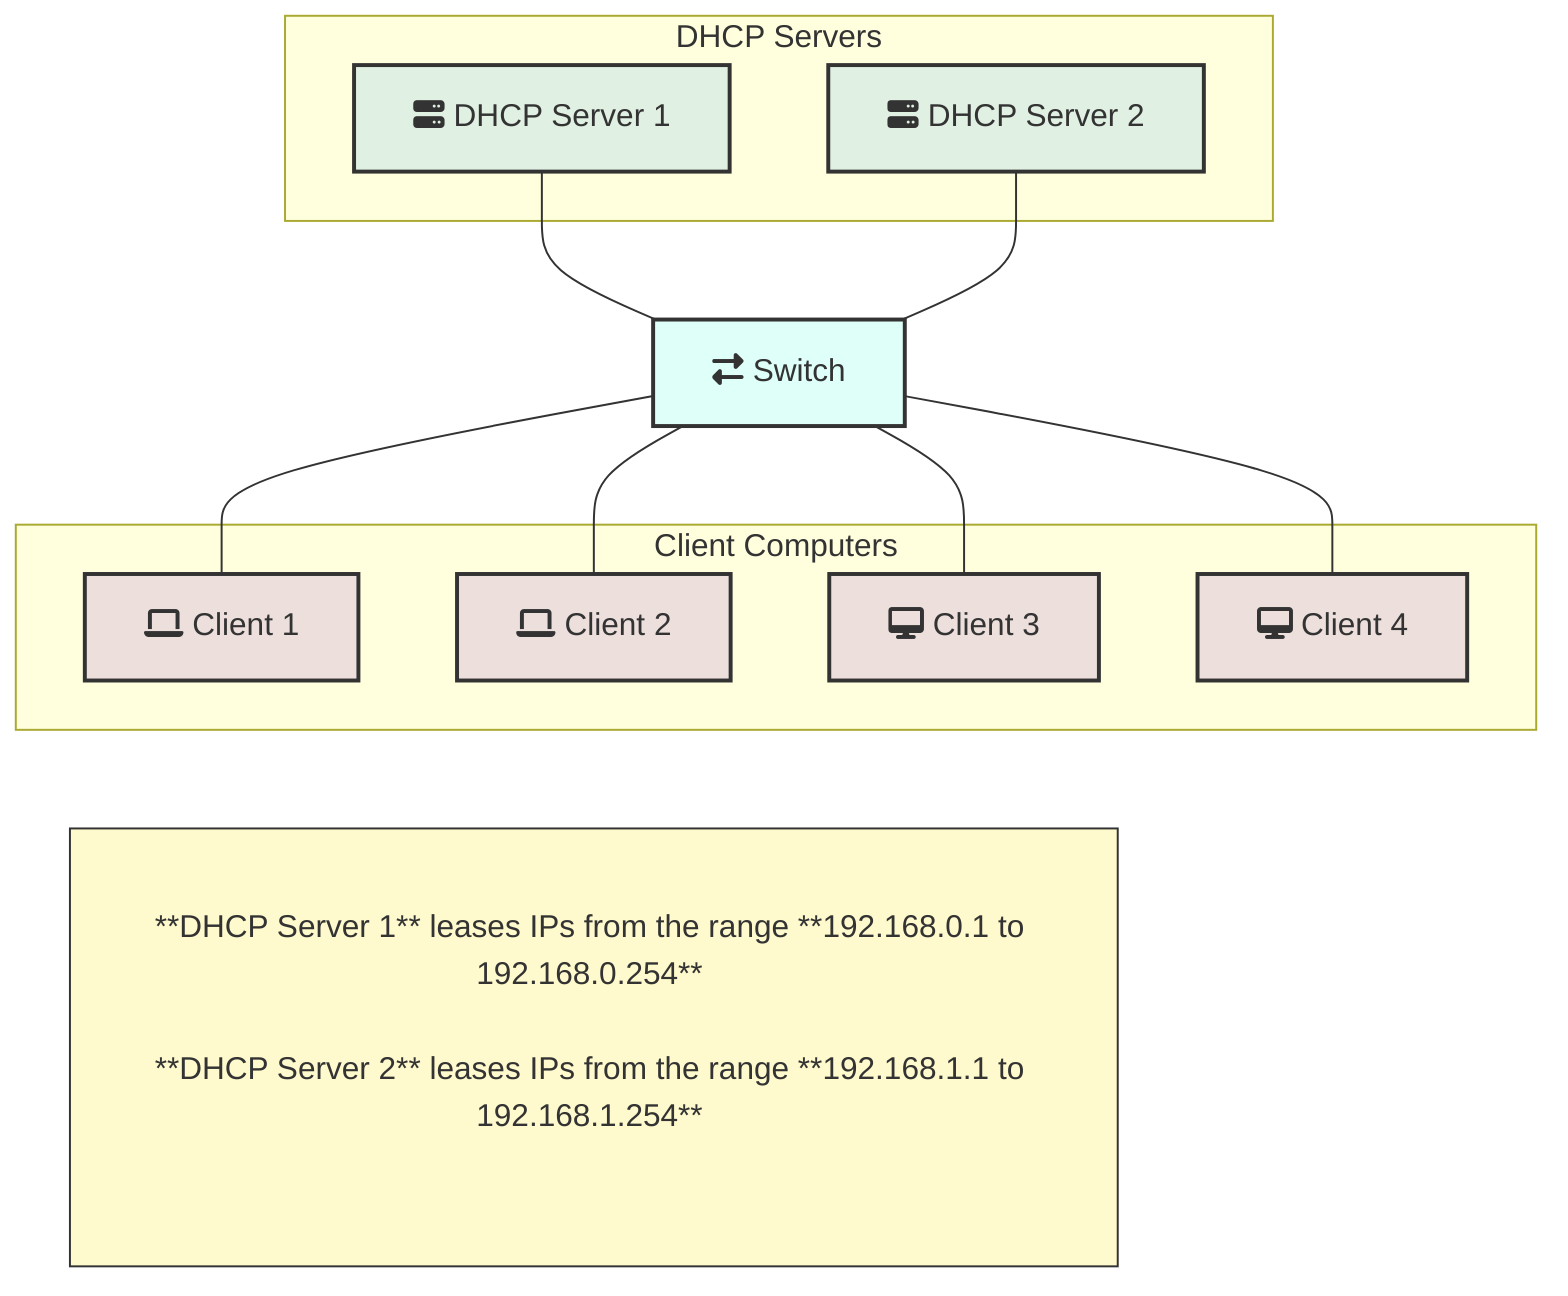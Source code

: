 graph TD
    %% Define style classes for different device types
    classDef server fill:#add8e660,stroke:#333,stroke-width:2px
    classDef switch fill:#00ffcc20,stroke:#333,stroke-width:2px
    classDef client fill:#6600cc20,stroke:#333,stroke-width:2px

    %% --- Server Subgraph ---
    subgraph DHCP Servers
        DHCP1["fa:fa-server DHCP Server 1"]
        
        DHCP2["fa:fa-server DHCP Server 2"]
    end

    %% --- Network Switch ---
    SW1["fa:fa-exchange-alt Switch"]

    %% --- Client Subgraph ---
    subgraph "Client Computers"
        Client1["fa:fa-laptop Client 1"]
        Client2["fa:fa-laptop Client 2"]
        Client3["fa:fa-desktop Client 3"]
        Client4["fa:fa-desktop Client 4"]
    end

    %% --- Define Connections ---
    DHCP1 --- SW1
    DHCP2 --- SW1
    SW1 --- Client1
    SW1 --- Client2
    SW1 --- Client3
    SW1 --- Client4
    Client2 ~~~ NoteBottom

  

    %% --- Apply Styles ---
    class DHCP1,DHCP2 server
    class SW1 switch
    class Client1,Client2,Client3,Client4 client

    %% --- Diagram Note ---
    %% This is a workaround for notes in flowcharts. You can use a dummy node and style it as a note.
    NoteBottom["<br/>**DHCP Server 1** leases IPs from the range **192.168.0.1 to 192.168.0.254** <br/><br/>**DHCP Server 2** leases IPs from the range **192.168.1.1 to 192.168.1.254** <br/> <span style="opacity:0">..........................................................................................................</span> "]
    NoteBottom:::note
   
    classDef note fill:#fffacd,stroke:#333,stroke-width:1px,color:#333,font-size:16px